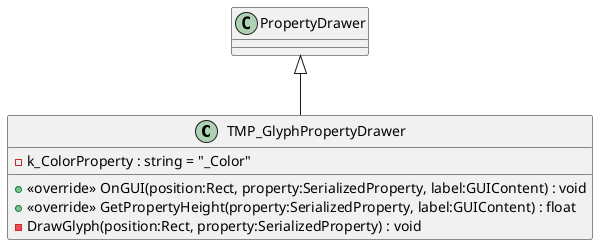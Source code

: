 @startuml
class TMP_GlyphPropertyDrawer {
    - k_ColorProperty : string = "_Color"
    + <<override>> OnGUI(position:Rect, property:SerializedProperty, label:GUIContent) : void
    + <<override>> GetPropertyHeight(property:SerializedProperty, label:GUIContent) : float
    - DrawGlyph(position:Rect, property:SerializedProperty) : void
}
PropertyDrawer <|-- TMP_GlyphPropertyDrawer
@enduml
